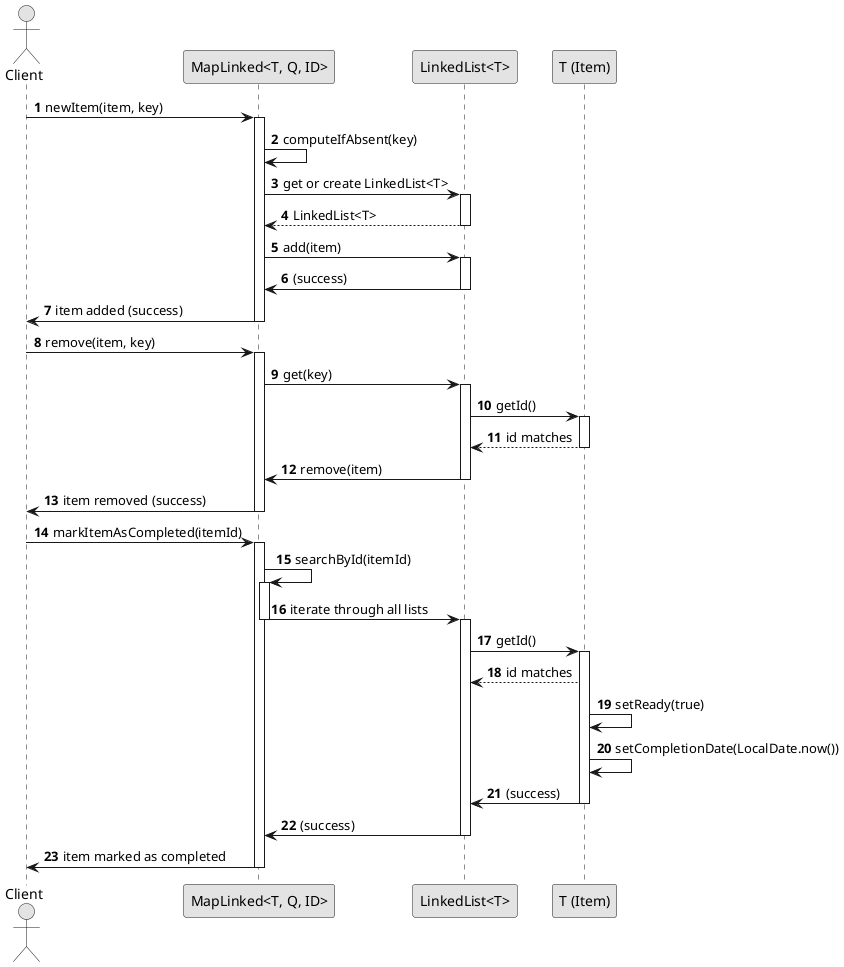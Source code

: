 @startuml
skinparam monochrome true
skinparam packageStyle rectangle
skinparam shadowing false

autonumber

actor "Client" as Client
participant "MapLinked<T, Q, ID>" as MapLinked
participant "LinkedList<T>" as ListItems
participant "T (Item)" as Item

Client -> MapLinked : newItem(item, key)
activate MapLinked

MapLinked -> MapLinked : computeIfAbsent(key)
MapLinked -> ListItems : get or create LinkedList<T>
activate ListItems
ListItems --> MapLinked : LinkedList<T>
deactivate ListItems

MapLinked -> ListItems : add(item)
activate ListItems
ListItems -> MapLinked : (success)
deactivate ListItems
MapLinked -> Client : item added (success)
deactivate MapLinked

Client -> MapLinked : remove(item, key)
activate MapLinked

MapLinked -> ListItems : get(key)
activate ListItems
ListItems -> Item : getId()
activate Item

Item --> ListItems : id matches
deactivate Item
ListItems -> MapLinked : remove(item)
deactivate ListItems
MapLinked -> Client : item removed (success)
deactivate MapLinked

Client -> MapLinked : markItemAsCompleted(itemId)
activate MapLinked

MapLinked -> MapLinked : searchById(itemId)
activate MapLinked
MapLinked -> ListItems : iterate through all lists
deactivate MapLinked
activate ListItems
ListItems -> Item : getId()
activate Item

Item --> ListItems : id matches
Item -> Item : setReady(true)
Item -> Item : setCompletionDate(LocalDate.now())
Item -> ListItems : (success)
deactivate Item
ListItems -> MapLinked : (success)
deactivate ListItems

MapLinked -> Client : item marked as completed
deactivate MapLinked
@enduml

